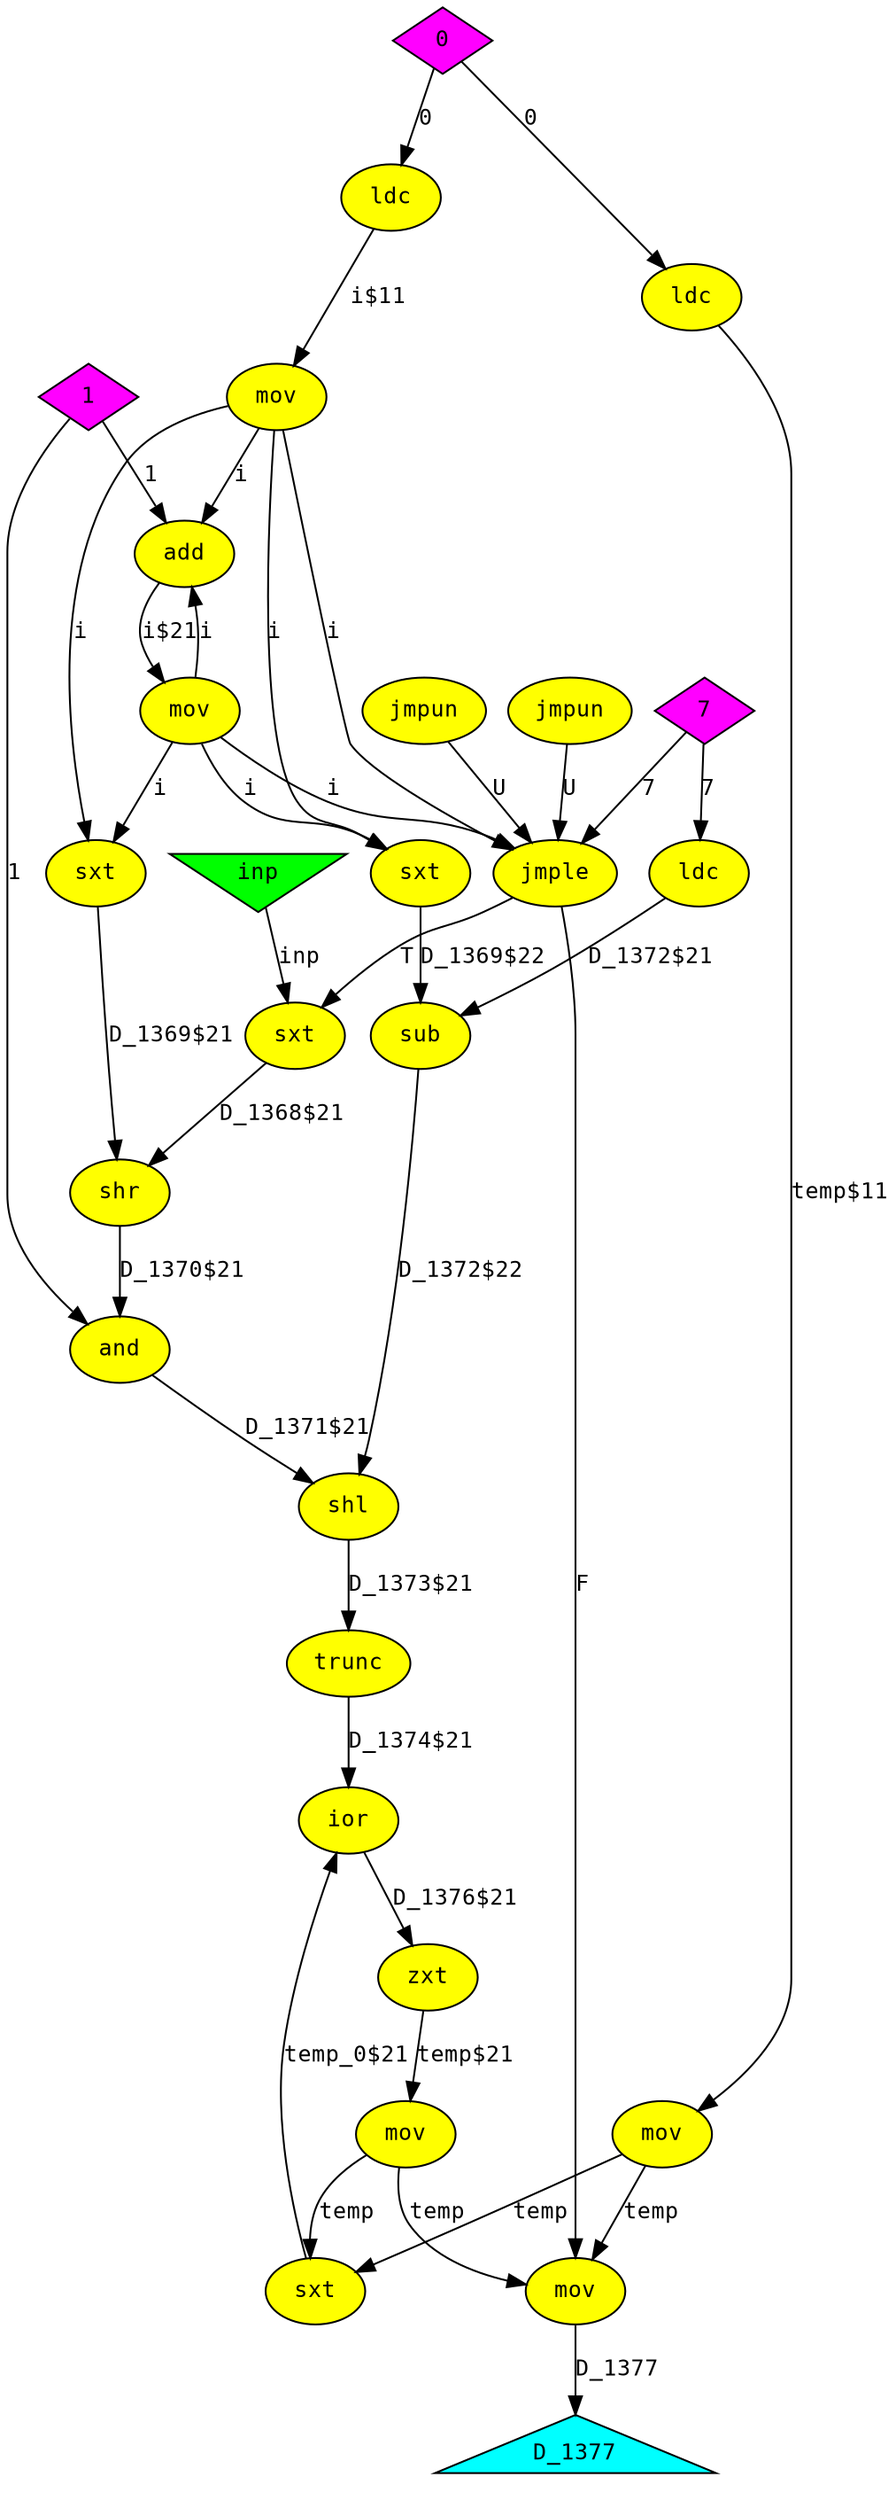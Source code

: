 digraph bitrev
{
  graph [rankdir="TB", nodesep = "0.175"];
  node [fontname="Courier", fontsize="12", style="filled"];
  edge [fontname="Courier", fontsize="12"];

  D_1377  [label="D_1377", ntype="outvar", argix="0", dataspec="u8", bb="-1", shape="triangle", fillcolor="cyan"];
  add_17  [label="add", ntype="operation", argix="-1", dataspec="na", bb="2", shape="ellipse", fillcolor="yellow"];
  and_8  [label="and", ntype="operation", argix="-1", dataspec="na", bb="2", shape="ellipse", fillcolor="yellow"];
  cnst0  [label="0", ntype="constant", argix="-1", dataspec="u8", bb="-1", shape="diamond", fillcolor="magenta"];
  cnst1  [label="1", ntype="constant", argix="-1", dataspec="s32", bb="-1", shape="diamond", fillcolor="magenta"];
  cnst7  [label="7", ntype="constant", argix="-1", dataspec="s32", bb="-1", shape="diamond", fillcolor="magenta"];
  inp  [label="inp", ntype="invar", argix="0", dataspec="u8", bb="-1", shape="invtriangle", fillcolor="green"];
  ior_15  [label="ior", ntype="operation", argix="-1", dataspec="na", bb="2", shape="ellipse", fillcolor="yellow"];
  jmple_21  [label="jmple", ntype="operation", argix="-1", dataspec="na", bb="3", shape="ellipse", fillcolor="yellow"];
  jmpun_20  [label="jmpun", ntype="operation", argix="-1", dataspec="na", bb="2", shape="ellipse", fillcolor="yellow"];
  jmpun_4  [label="jmpun", ntype="operation", argix="-1", dataspec="na", bb="1", shape="ellipse", fillcolor="yellow"];
  ldc_0  [label="ldc", ntype="operation", argix="-1", dataspec="na", bb="1", shape="ellipse", fillcolor="yellow"];
  ldc_1  [label="ldc", ntype="operation", argix="-1", dataspec="na", bb="1", shape="ellipse", fillcolor="yellow"];
  ldc_10  [label="ldc", ntype="operation", argix="-1", dataspec="na", bb="2", shape="ellipse", fillcolor="yellow"];
  mov_18  [label="mov", ntype="operation", argix="-1", dataspec="na", bb="2", shape="ellipse", fillcolor="yellow"];
  mov_19  [label="mov", ntype="operation", argix="-1", dataspec="na", bb="2", shape="ellipse", fillcolor="yellow"];
  mov_2  [label="mov", ntype="operation", argix="-1", dataspec="na", bb="1", shape="ellipse", fillcolor="yellow"];
  mov_22  [label="mov", ntype="operation", argix="-1", dataspec="na", bb="4", shape="ellipse", fillcolor="yellow"];
  mov_3  [label="mov", ntype="operation", argix="-1", dataspec="na", bb="1", shape="ellipse", fillcolor="yellow"];
  shl_12  [label="shl", ntype="operation", argix="-1", dataspec="na", bb="2", shape="ellipse", fillcolor="yellow"];
  shr_7  [label="shr", ntype="operation", argix="-1", dataspec="na", bb="2", shape="ellipse", fillcolor="yellow"];
  sub_11  [label="sub", ntype="operation", argix="-1", dataspec="na", bb="2", shape="ellipse", fillcolor="yellow"];
  sxt_14  [label="sxt", ntype="operation", argix="-1", dataspec="na", bb="2", shape="ellipse", fillcolor="yellow"];
  sxt_5  [label="sxt", ntype="operation", argix="-1", dataspec="na", bb="2", shape="ellipse", fillcolor="yellow"];
  sxt_6  [label="sxt", ntype="operation", argix="-1", dataspec="na", bb="2", shape="ellipse", fillcolor="yellow"];
  sxt_9  [label="sxt", ntype="operation", argix="-1", dataspec="na", bb="2", shape="ellipse", fillcolor="yellow"];
  trunc_13  [label="trunc", ntype="operation", argix="-1", dataspec="na", bb="2", shape="ellipse", fillcolor="yellow"];
  zxt_16  [label="zxt", ntype="operation", argix="-1", dataspec="na", bb="2", shape="ellipse", fillcolor="yellow"];

  add_17 -> mov_18  [label="i$21", etype="D", vtype="localvar", order="1", argix="-1", dataspec="u8"];
  and_8 -> shl_12  [label="D_1371$21", etype="D", vtype="localvar", order="1", argix="-1", dataspec="s32"];
  cnst0 -> ldc_0  [label="0", etype="D", vtype="globalvar", order="1", argix="-1", dataspec="u8"];
  cnst0 -> ldc_1  [label="0", etype="D", vtype="globalvar", order="1", argix="-1", dataspec="u8"];
  cnst1 -> add_17  [label="1", etype="D", vtype="globalvar", order="2", argix="-1", dataspec="s32"];
  cnst1 -> and_8  [label="1", etype="D", vtype="globalvar", order="2", argix="-1", dataspec="s32"];
  cnst7 -> jmple_21  [label="7", etype="D", vtype="globalvar", order="2", argix="-1", dataspec="s32"];
  cnst7 -> ldc_10  [label="7", etype="D", vtype="globalvar", order="1", argix="-1", dataspec="s32"];
  inp -> sxt_5  [label="inp", etype="D", vtype="inarg", order="1", argix="-1", dataspec="u8"];
  ior_15 -> zxt_16  [label="D_1376$21", etype="D", vtype="localvar", order="1", argix="-1", dataspec="s8"];
  jmple_21 -> mov_22  [label="F", etype="F", order="2", argix="-1", dataspec="u1"];
  jmple_21 -> sxt_5  [label="T", etype="T", order="1", argix="-1", dataspec="u1"];
  jmpun_20 -> jmple_21  [label="U", etype="U", order="1", argix="-1", dataspec="u1"];
  jmpun_4 -> jmple_21  [label="U", etype="U", order="1", argix="-1", dataspec="u1"];
  ldc_0 -> mov_3  [label="temp$11", etype="D", vtype="localvar", order="1", argix="-1", dataspec="u8"];
  ldc_10 -> sub_11  [label="D_1372$21", etype="D", vtype="localvar", order="1", argix="-1", dataspec="s32"];
  ldc_1 -> mov_2  [label="i$11", etype="D", vtype="localvar", order="1", argix="-1", dataspec="u8"];
  mov_18 -> add_17  [label="i", etype="D", vtype="localvar", order="1", argix="-1", dataspec="u8"];
  mov_18 -> jmple_21  [label="i", etype="D", vtype="localvar", order="1", argix="-1", dataspec="u8"];
  mov_18 -> sxt_6  [label="i", etype="D", vtype="localvar", order="1", argix="-1", dataspec="u8"];
  mov_18 -> sxt_9  [label="i", etype="D", vtype="localvar", order="1", argix="-1", dataspec="u8"];
  mov_19 -> mov_22  [label="temp", etype="D", vtype="localvar", order="1", argix="-1", dataspec="u8"];
  mov_19 -> sxt_14  [label="temp", etype="D", vtype="localvar", order="1", argix="-1", dataspec="u8"];
  mov_22 -> D_1377  [label="D_1377", etype="D", vtype="outarg", order="1", argix="-1", dataspec="u8"];
  mov_2 -> add_17  [label="i", etype="D", vtype="localvar", order="1", argix="-1", dataspec="u8"];
  mov_2 -> jmple_21  [label="i", etype="D", vtype="localvar", order="1", argix="-1", dataspec="u8"];
  mov_2 -> sxt_6  [label="i", etype="D", vtype="localvar", order="1", argix="-1", dataspec="u8"];
  mov_2 -> sxt_9  [label="i", etype="D", vtype="localvar", order="1", argix="-1", dataspec="u8"];
  mov_3 -> mov_22  [label="temp", etype="D", vtype="localvar", order="1", argix="-1", dataspec="u8"];
  mov_3 -> sxt_14  [label="temp", etype="D", vtype="localvar", order="1", argix="-1", dataspec="u8"];
  shl_12 -> trunc_13  [label="D_1373$21", etype="D", vtype="localvar", order="1", argix="-1", dataspec="s32"];
  shr_7 -> and_8  [label="D_1370$21", etype="D", vtype="localvar", order="1", argix="-1", dataspec="s32"];
  sub_11 -> shl_12  [label="D_1372$22", etype="D", vtype="localvar", order="2", argix="-1", dataspec="s32"];
  sxt_14 -> ior_15  [label="temp_0$21", etype="D", vtype="localvar", order="2", argix="-1", dataspec="s8"];
  sxt_5 -> shr_7  [label="D_1368$21", etype="D", vtype="localvar", order="1", argix="-1", dataspec="s32"];
  sxt_6 -> shr_7  [label="D_1369$21", etype="D", vtype="localvar", order="2", argix="-1", dataspec="s32"];
  sxt_9 -> sub_11  [label="D_1369$22", etype="D", vtype="localvar", order="2", argix="-1", dataspec="s32"];
  trunc_13 -> ior_15  [label="D_1374$21", etype="D", vtype="localvar", order="1", argix="-1", dataspec="s8"];
  zxt_16 -> mov_19  [label="temp$21", etype="D", vtype="localvar", order="1", argix="-1", dataspec="u8"];

}
